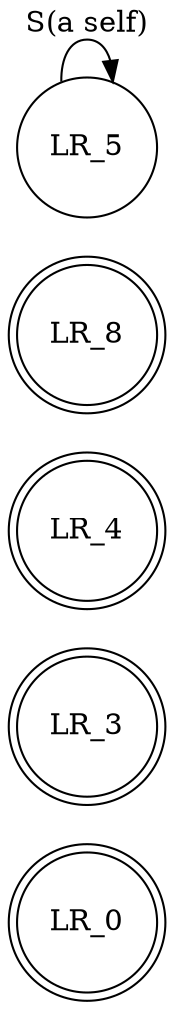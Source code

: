 digraph finite_state_machine {

	node [shape = doublecircle]; LR_0 LR_3 LR_4 LR_8;
	node [shape = circle];
	rankdir=LR;
	LR_5 -> LR_5 [ label = "S(a self)" ];
}
